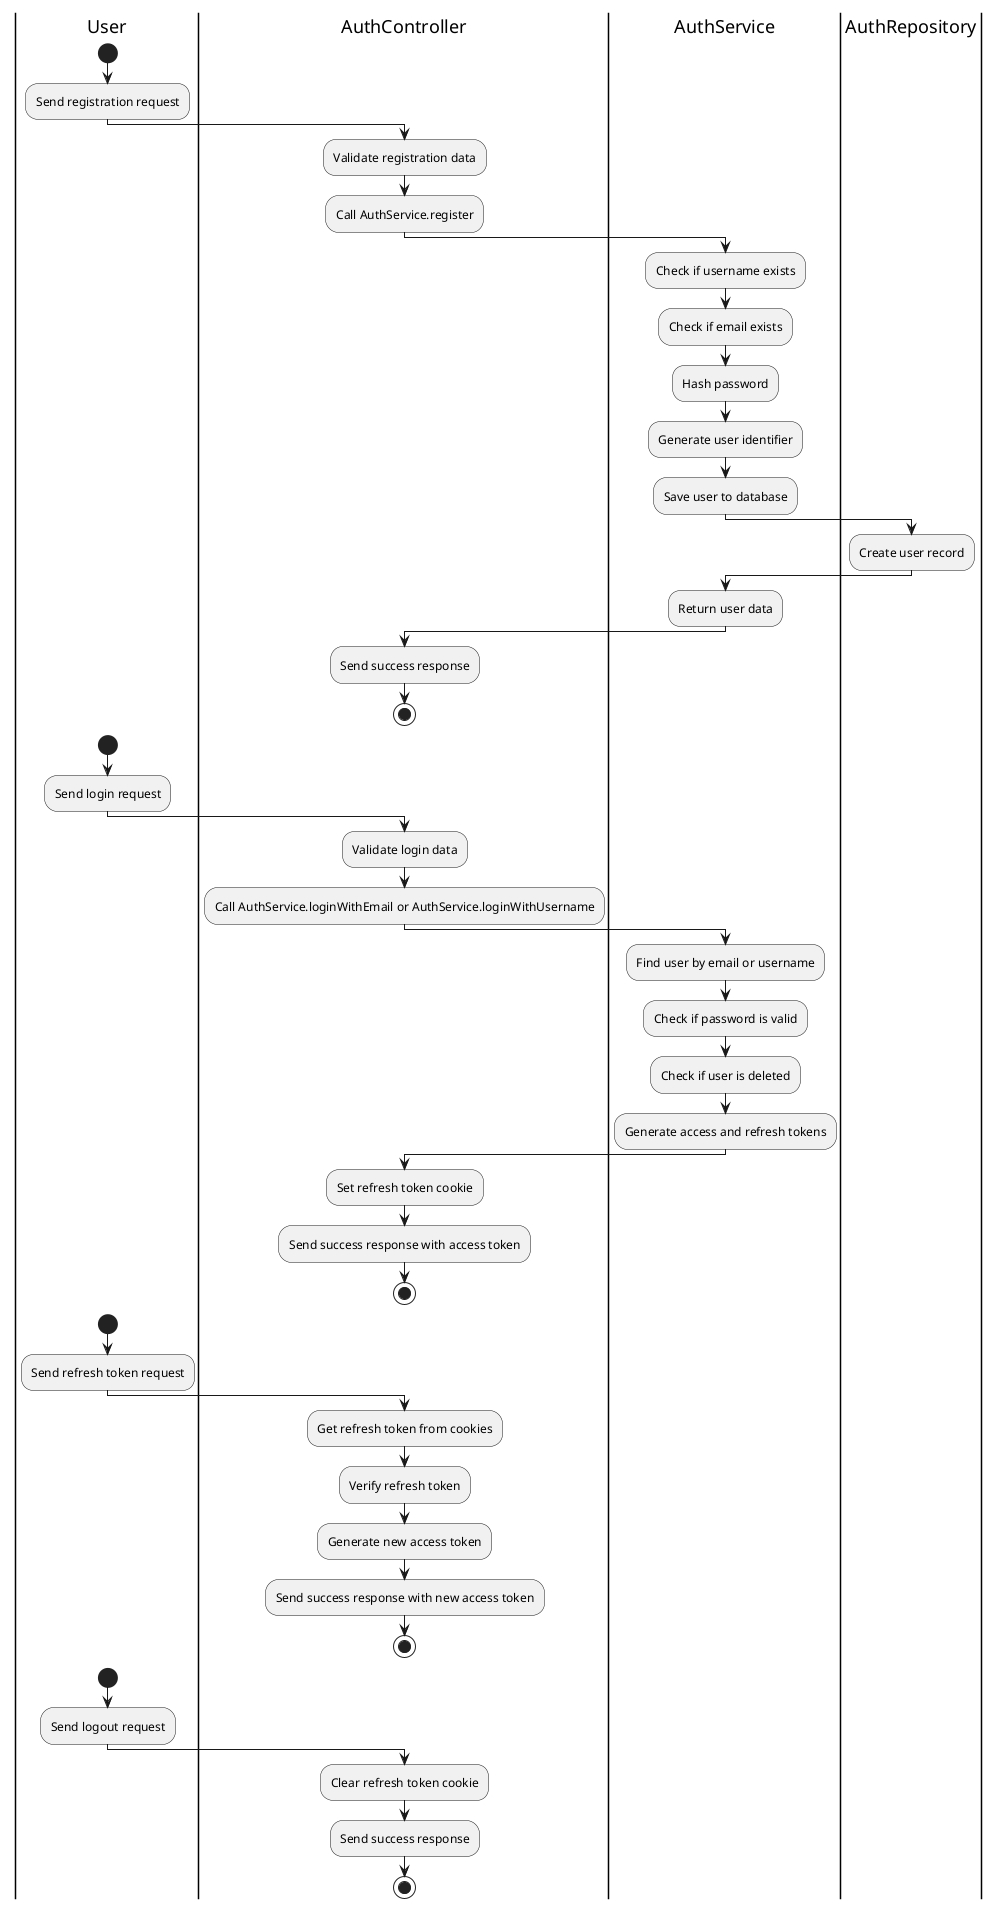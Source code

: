 @startuml auth-activity

|User|
start
:Send registration request;
|AuthController|
:Validate registration data;
:Call AuthService.register;
|AuthService|
:Check if username exists;
:Check if email exists;
:Hash password;
:Generate user identifier;
:Save user to database;
|AuthRepository|
:Create user record;
|AuthService|
:Return user data;
|AuthController|
:Send success response;
stop

|User|
start
:Send login request;
|AuthController|
:Validate login data;
:Call AuthService.loginWithEmail or AuthService.loginWithUsername;
|AuthService|
:Find user by email or username;
:Check if password is valid;
:Check if user is deleted;
:Generate access and refresh tokens;
|AuthController|
:Set refresh token cookie;
:Send success response with access token;
stop

|User|
start
:Send refresh token request;
|AuthController|
:Get refresh token from cookies;
:Verify refresh token;
:Generate new access token;
:Send success response with new access token;
stop

|User|
start
:Send logout request;
|AuthController|
:Clear refresh token cookie;
:Send success response;
stop

@enduml
